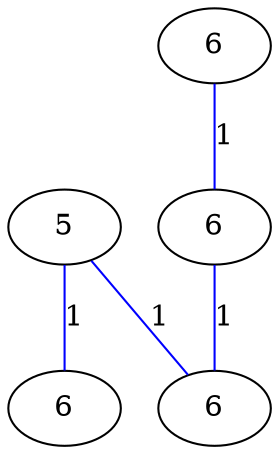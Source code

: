 graph G {
	0 [label="5"];
	1 [label="6"];
	2 [label="6"];
	3 [label="6"];
	4 [label="6"];
	0 -- 3 [label="1", color=blue];
	0 -- 4 [label="1", color=blue];
	1 -- 2 [label="1", color=blue];
	2 -- 3 [label="1", color=blue];
}